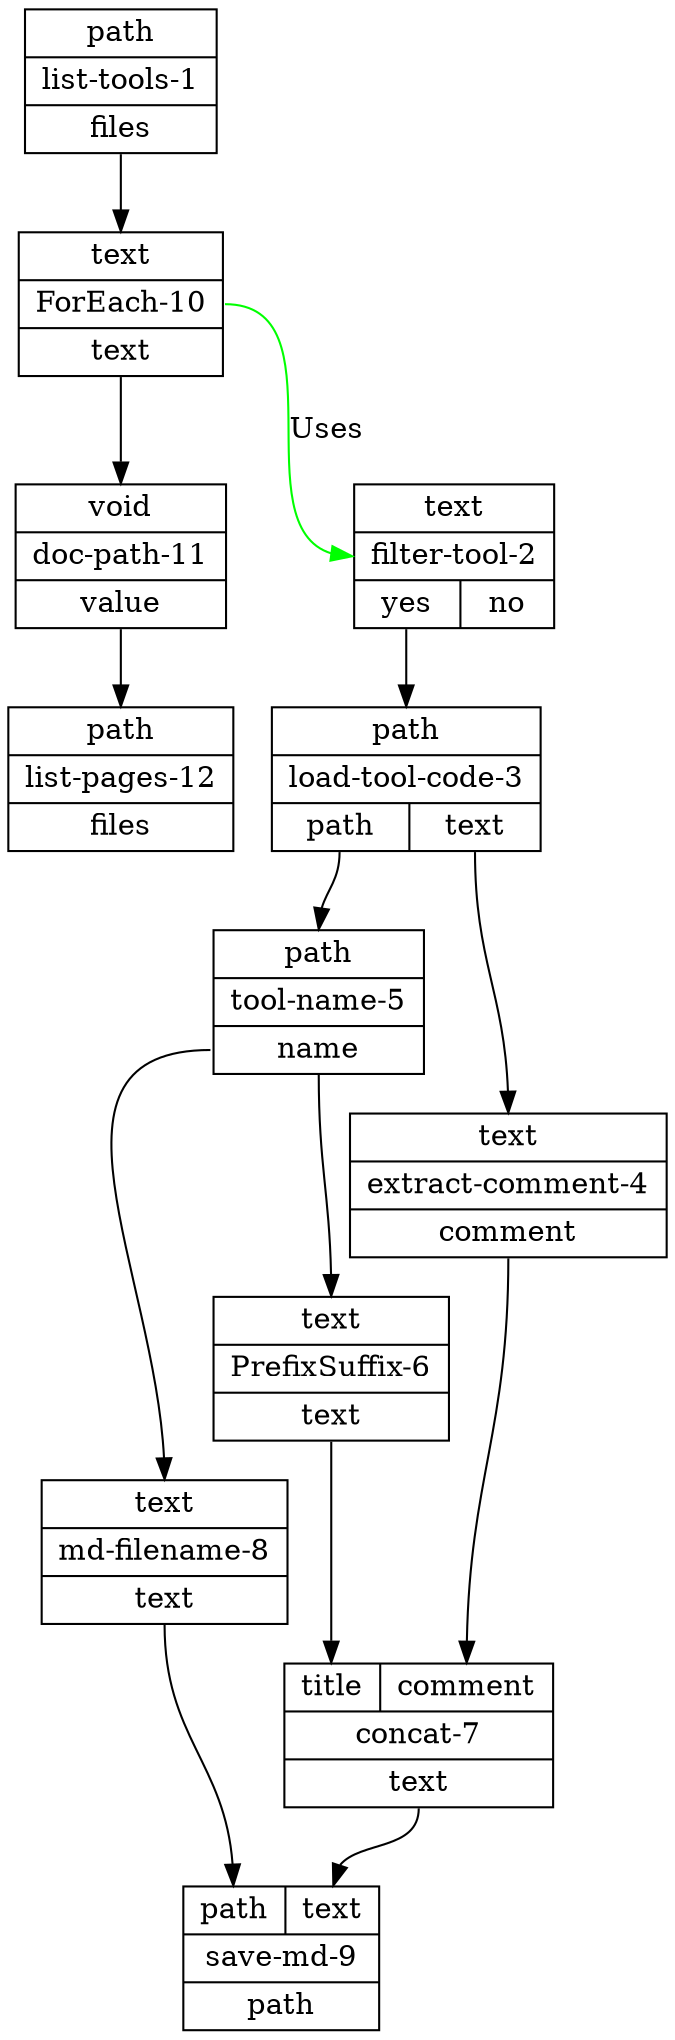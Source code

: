 digraph Matis {
node[shape=box];
  T1[shape=record,label="{{<I0> path}|<T> list-tools-1|{<O0> files}}"];
  T2[shape=record,label="{{<I0> text}|<T> ForEach-10|{<O0> text}}"];
  T3[shape=record,label="{{<I0> void}|<T> doc-path-11|{<O0> value}}"];
  T4[shape=record,label="{{<I0> path}|<T> list-pages-12|{<O0> files}}"];
  T5[shape=record,label="{{<I0> text}|<T> filter-tool-2|{<O0> yes|<O1> no}}"];
  T6[shape=record,label="{{<I0> path}|<T> load-tool-code-3|{<O0> path|<O1> text}}"];
  T7[shape=record,label="{{<I0> path}|<T> tool-name-5|{<O0> name}}"];
  T8[shape=record,label="{{<I0> text}|<T> md-filename-8|{<O0> text}}"];
  T9[shape=record,label="{{<I0> path|<I1> text}|<T> save-md-9|{<O0> path}}"];
  T10[shape=record,label="{{<I0> text}|<T> PrefixSuffix-6|{<O0> text}}"];
  T11[shape=record,label="{{<I0> title|<I1> comment}|<T> concat-7|{<O0> text}}"];
  T12[shape=record,label="{{<I0> text}|<T> extract-comment-4|{<O0> comment}}"];
  T1:O0 -> T2:I0[weight=999];
  T2:O0 -> T3:I0[weight=999];
  T2:T -> T5:T[color=green,weight=1,label=Uses];
  T3:O0 -> T4:I0[weight=999];
  T5:O0 -> T6:I0[weight=999];
  T6:O0 -> T7:I0[weight=999];
  T6:O1 -> T12:I0[weight=999];
  T7:O0 -> T10:I0[weight=999];
  T7:O0 -> T8:I0[weight=999];
  T8:O0 -> T9:I0[weight=999];
  T10:O0 -> T11:I0[weight=999];
  T11:O0 -> T9:I1[weight=999];
  T12:O0 -> T11:I1[weight=999];
}
